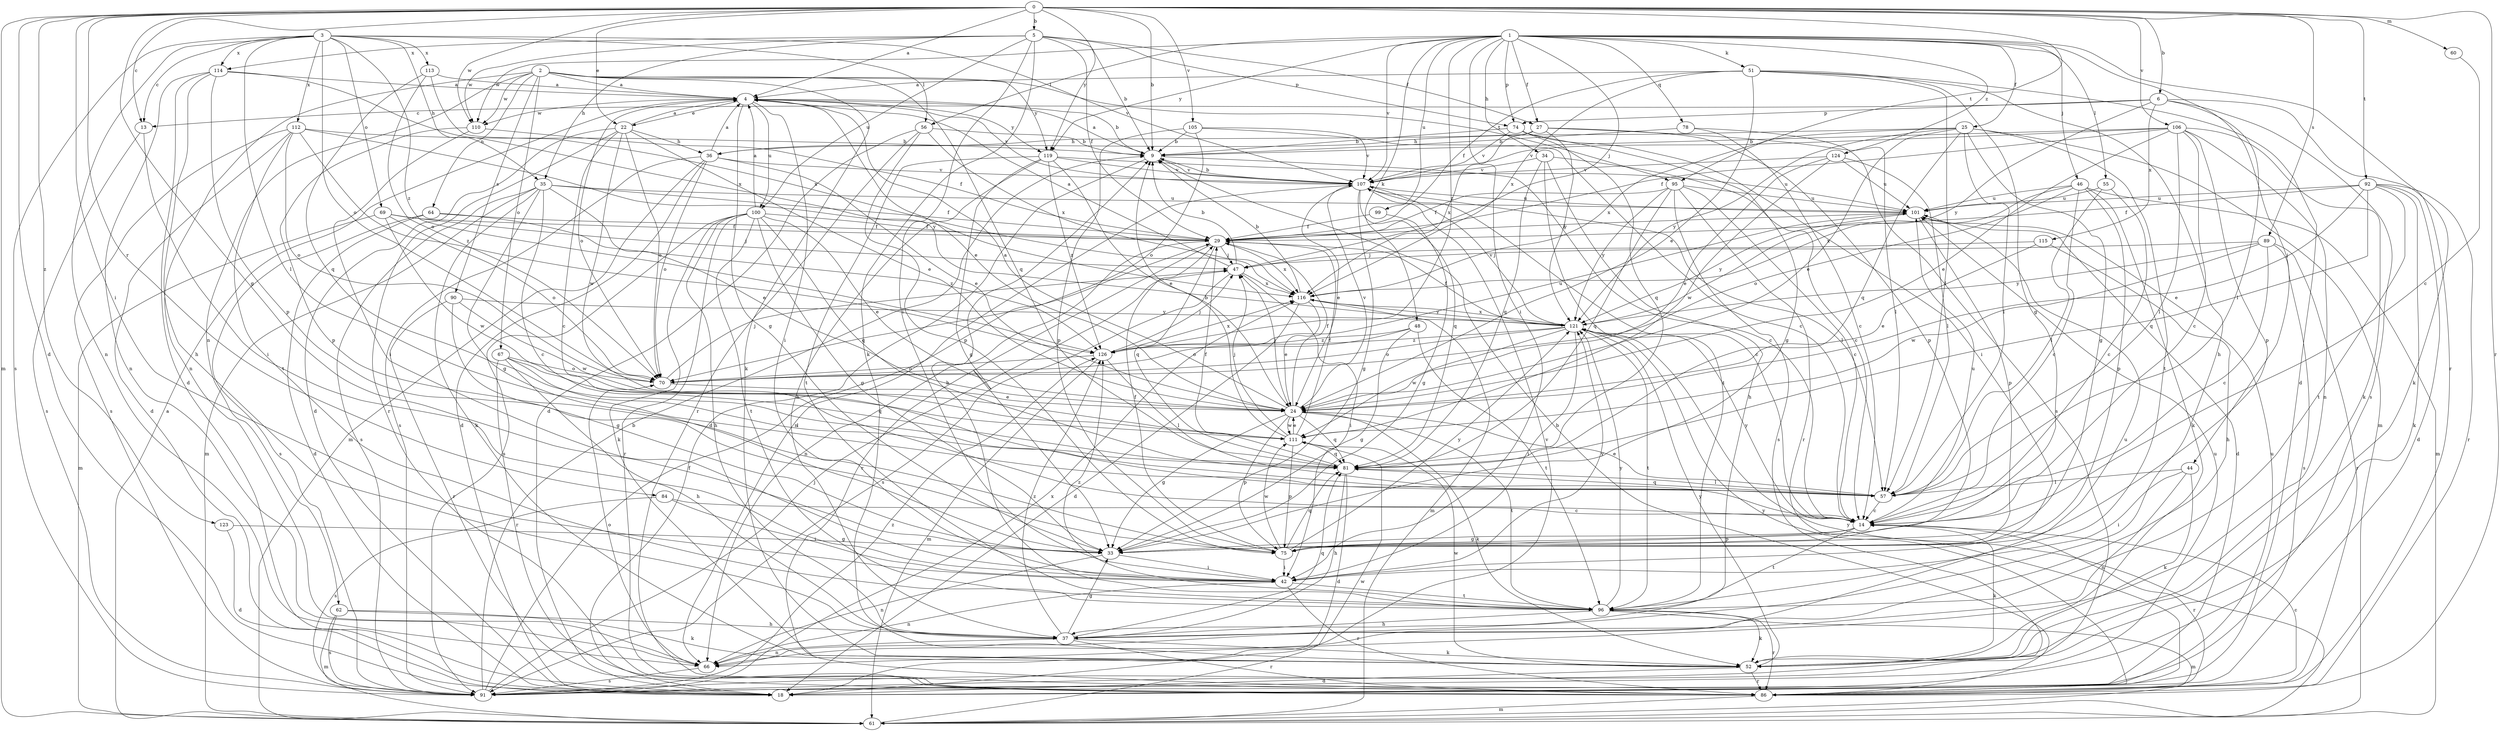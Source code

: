 strict digraph  {
0;
1;
2;
3;
4;
5;
6;
9;
13;
14;
18;
22;
24;
25;
27;
29;
33;
34;
35;
36;
37;
42;
44;
46;
47;
48;
51;
52;
55;
56;
57;
60;
61;
62;
64;
66;
67;
69;
70;
74;
75;
78;
81;
84;
86;
89;
90;
91;
92;
95;
96;
99;
100;
101;
105;
106;
107;
110;
111;
112;
113;
114;
115;
116;
119;
121;
123;
124;
126;
0 -> 4  [label=a];
0 -> 5  [label=b];
0 -> 6  [label=b];
0 -> 9  [label=b];
0 -> 13  [label=c];
0 -> 18  [label=d];
0 -> 22  [label=e];
0 -> 33  [label=g];
0 -> 42  [label=i];
0 -> 60  [label=m];
0 -> 61  [label=m];
0 -> 84  [label=r];
0 -> 86  [label=r];
0 -> 89  [label=s];
0 -> 92  [label=t];
0 -> 95  [label=t];
0 -> 105  [label=v];
0 -> 106  [label=v];
0 -> 110  [label=w];
0 -> 119  [label=y];
0 -> 123  [label=z];
1 -> 25  [label=f];
1 -> 27  [label=f];
1 -> 34  [label=h];
1 -> 42  [label=i];
1 -> 44  [label=j];
1 -> 46  [label=j];
1 -> 47  [label=j];
1 -> 48  [label=k];
1 -> 51  [label=k];
1 -> 55  [label=l];
1 -> 56  [label=l];
1 -> 74  [label=p];
1 -> 78  [label=q];
1 -> 86  [label=r];
1 -> 99  [label=u];
1 -> 107  [label=v];
1 -> 110  [label=w];
1 -> 119  [label=y];
1 -> 124  [label=z];
1 -> 126  [label=z];
2 -> 4  [label=a];
2 -> 52  [label=k];
2 -> 62  [label=n];
2 -> 64  [label=n];
2 -> 66  [label=n];
2 -> 67  [label=o];
2 -> 81  [label=q];
2 -> 90  [label=s];
2 -> 95  [label=t];
2 -> 110  [label=w];
2 -> 119  [label=y];
3 -> 13  [label=c];
3 -> 35  [label=h];
3 -> 56  [label=l];
3 -> 57  [label=l];
3 -> 66  [label=n];
3 -> 69  [label=o];
3 -> 70  [label=o];
3 -> 91  [label=s];
3 -> 107  [label=v];
3 -> 112  [label=x];
3 -> 113  [label=x];
3 -> 114  [label=x];
3 -> 126  [label=z];
4 -> 9  [label=b];
4 -> 22  [label=e];
4 -> 24  [label=e];
4 -> 33  [label=g];
4 -> 42  [label=i];
4 -> 70  [label=o];
4 -> 100  [label=u];
4 -> 107  [label=v];
4 -> 110  [label=w];
4 -> 119  [label=y];
5 -> 9  [label=b];
5 -> 27  [label=f];
5 -> 29  [label=f];
5 -> 35  [label=h];
5 -> 42  [label=i];
5 -> 52  [label=k];
5 -> 74  [label=p];
5 -> 100  [label=u];
5 -> 110  [label=w];
5 -> 114  [label=x];
6 -> 13  [label=c];
6 -> 52  [label=k];
6 -> 57  [label=l];
6 -> 74  [label=p];
6 -> 91  [label=s];
6 -> 115  [label=x];
6 -> 121  [label=y];
9 -> 4  [label=a];
9 -> 14  [label=c];
9 -> 18  [label=d];
9 -> 107  [label=v];
13 -> 42  [label=i];
13 -> 91  [label=s];
14 -> 33  [label=g];
14 -> 52  [label=k];
14 -> 75  [label=p];
14 -> 86  [label=r];
14 -> 96  [label=t];
14 -> 101  [label=u];
14 -> 121  [label=y];
18 -> 101  [label=u];
18 -> 107  [label=v];
22 -> 4  [label=a];
22 -> 14  [label=c];
22 -> 18  [label=d];
22 -> 24  [label=e];
22 -> 36  [label=h];
22 -> 70  [label=o];
22 -> 86  [label=r];
22 -> 111  [label=w];
24 -> 4  [label=a];
24 -> 29  [label=f];
24 -> 33  [label=g];
24 -> 47  [label=j];
24 -> 52  [label=k];
24 -> 75  [label=p];
24 -> 81  [label=q];
24 -> 96  [label=t];
24 -> 107  [label=v];
24 -> 111  [label=w];
25 -> 24  [label=e];
25 -> 33  [label=g];
25 -> 36  [label=h];
25 -> 57  [label=l];
25 -> 61  [label=m];
25 -> 81  [label=q];
25 -> 96  [label=t];
25 -> 116  [label=x];
25 -> 121  [label=y];
27 -> 36  [label=h];
27 -> 57  [label=l];
27 -> 75  [label=p];
27 -> 116  [label=x];
27 -> 121  [label=y];
29 -> 47  [label=j];
29 -> 66  [label=n];
29 -> 81  [label=q];
29 -> 86  [label=r];
29 -> 116  [label=x];
33 -> 42  [label=i];
33 -> 66  [label=n];
34 -> 14  [label=c];
34 -> 37  [label=h];
34 -> 81  [label=q];
34 -> 96  [label=t];
34 -> 107  [label=v];
35 -> 14  [label=c];
35 -> 24  [label=e];
35 -> 29  [label=f];
35 -> 33  [label=g];
35 -> 52  [label=k];
35 -> 61  [label=m];
35 -> 91  [label=s];
35 -> 101  [label=u];
36 -> 4  [label=a];
36 -> 18  [label=d];
36 -> 24  [label=e];
36 -> 61  [label=m];
36 -> 70  [label=o];
36 -> 91  [label=s];
36 -> 107  [label=v];
37 -> 33  [label=g];
37 -> 52  [label=k];
37 -> 66  [label=n];
37 -> 81  [label=q];
37 -> 86  [label=r];
37 -> 126  [label=z];
42 -> 66  [label=n];
42 -> 86  [label=r];
42 -> 96  [label=t];
42 -> 121  [label=y];
44 -> 42  [label=i];
44 -> 52  [label=k];
44 -> 57  [label=l];
44 -> 66  [label=n];
46 -> 14  [label=c];
46 -> 52  [label=k];
46 -> 61  [label=m];
46 -> 70  [label=o];
46 -> 75  [label=p];
46 -> 101  [label=u];
46 -> 116  [label=x];
47 -> 4  [label=a];
47 -> 9  [label=b];
47 -> 42  [label=i];
47 -> 91  [label=s];
47 -> 116  [label=x];
48 -> 33  [label=g];
48 -> 70  [label=o];
48 -> 96  [label=t];
48 -> 126  [label=z];
51 -> 4  [label=a];
51 -> 18  [label=d];
51 -> 24  [label=e];
51 -> 29  [label=f];
51 -> 33  [label=g];
51 -> 37  [label=h];
51 -> 57  [label=l];
51 -> 116  [label=x];
52 -> 18  [label=d];
52 -> 86  [label=r];
52 -> 111  [label=w];
52 -> 121  [label=y];
55 -> 14  [label=c];
55 -> 57  [label=l];
55 -> 101  [label=u];
56 -> 9  [label=b];
56 -> 18  [label=d];
56 -> 75  [label=p];
56 -> 86  [label=r];
56 -> 116  [label=x];
57 -> 14  [label=c];
57 -> 24  [label=e];
57 -> 81  [label=q];
60 -> 14  [label=c];
61 -> 4  [label=a];
61 -> 111  [label=w];
61 -> 121  [label=y];
62 -> 37  [label=h];
62 -> 52  [label=k];
62 -> 61  [label=m];
62 -> 91  [label=s];
64 -> 18  [label=d];
64 -> 29  [label=f];
64 -> 91  [label=s];
64 -> 126  [label=z];
66 -> 70  [label=o];
66 -> 91  [label=s];
66 -> 101  [label=u];
67 -> 37  [label=h];
67 -> 57  [label=l];
67 -> 70  [label=o];
67 -> 81  [label=q];
67 -> 86  [label=r];
69 -> 29  [label=f];
69 -> 47  [label=j];
69 -> 61  [label=m];
69 -> 70  [label=o];
69 -> 111  [label=w];
70 -> 24  [label=e];
70 -> 47  [label=j];
74 -> 9  [label=b];
74 -> 33  [label=g];
74 -> 42  [label=i];
74 -> 81  [label=q];
74 -> 107  [label=v];
75 -> 29  [label=f];
75 -> 42  [label=i];
75 -> 81  [label=q];
75 -> 111  [label=w];
75 -> 121  [label=y];
78 -> 9  [label=b];
78 -> 14  [label=c];
78 -> 91  [label=s];
81 -> 18  [label=d];
81 -> 29  [label=f];
81 -> 37  [label=h];
81 -> 57  [label=l];
84 -> 14  [label=c];
84 -> 42  [label=i];
84 -> 91  [label=s];
86 -> 9  [label=b];
86 -> 14  [label=c];
86 -> 61  [label=m];
86 -> 121  [label=y];
89 -> 14  [label=c];
89 -> 47  [label=j];
89 -> 86  [label=r];
89 -> 91  [label=s];
89 -> 111  [label=w];
89 -> 121  [label=y];
90 -> 33  [label=g];
90 -> 86  [label=r];
90 -> 111  [label=w];
90 -> 121  [label=y];
91 -> 9  [label=b];
91 -> 29  [label=f];
91 -> 47  [label=j];
91 -> 101  [label=u];
91 -> 116  [label=x];
91 -> 126  [label=z];
92 -> 18  [label=d];
92 -> 24  [label=e];
92 -> 29  [label=f];
92 -> 52  [label=k];
92 -> 81  [label=q];
92 -> 86  [label=r];
92 -> 96  [label=t];
92 -> 101  [label=u];
95 -> 14  [label=c];
95 -> 29  [label=f];
95 -> 81  [label=q];
95 -> 86  [label=r];
95 -> 91  [label=s];
95 -> 101  [label=u];
95 -> 121  [label=y];
96 -> 9  [label=b];
96 -> 37  [label=h];
96 -> 52  [label=k];
96 -> 61  [label=m];
96 -> 86  [label=r];
96 -> 121  [label=y];
96 -> 126  [label=z];
99 -> 29  [label=f];
99 -> 33  [label=g];
100 -> 4  [label=a];
100 -> 24  [label=e];
100 -> 29  [label=f];
100 -> 33  [label=g];
100 -> 37  [label=h];
100 -> 52  [label=k];
100 -> 81  [label=q];
100 -> 86  [label=r];
100 -> 91  [label=s];
100 -> 96  [label=t];
101 -> 18  [label=d];
101 -> 29  [label=f];
101 -> 75  [label=p];
101 -> 121  [label=y];
105 -> 9  [label=b];
105 -> 14  [label=c];
105 -> 70  [label=o];
105 -> 75  [label=p];
105 -> 107  [label=v];
106 -> 9  [label=b];
106 -> 14  [label=c];
106 -> 24  [label=e];
106 -> 29  [label=f];
106 -> 52  [label=k];
106 -> 57  [label=l];
106 -> 66  [label=n];
106 -> 75  [label=p];
106 -> 107  [label=v];
107 -> 9  [label=b];
107 -> 14  [label=c];
107 -> 24  [label=e];
107 -> 33  [label=g];
107 -> 57  [label=l];
107 -> 66  [label=n];
107 -> 81  [label=q];
107 -> 101  [label=u];
110 -> 29  [label=f];
110 -> 42  [label=i];
110 -> 75  [label=p];
111 -> 9  [label=b];
111 -> 24  [label=e];
111 -> 29  [label=f];
111 -> 47  [label=j];
111 -> 75  [label=p];
111 -> 81  [label=q];
112 -> 9  [label=b];
112 -> 18  [label=d];
112 -> 70  [label=o];
112 -> 91  [label=s];
112 -> 96  [label=t];
112 -> 121  [label=y];
112 -> 126  [label=z];
113 -> 4  [label=a];
113 -> 70  [label=o];
113 -> 81  [label=q];
113 -> 116  [label=x];
114 -> 4  [label=a];
114 -> 18  [label=d];
114 -> 37  [label=h];
114 -> 66  [label=n];
114 -> 75  [label=p];
114 -> 116  [label=x];
115 -> 24  [label=e];
115 -> 37  [label=h];
115 -> 47  [label=j];
116 -> 9  [label=b];
116 -> 18  [label=d];
116 -> 24  [label=e];
116 -> 61  [label=m];
116 -> 121  [label=y];
119 -> 24  [label=e];
119 -> 33  [label=g];
119 -> 37  [label=h];
119 -> 96  [label=t];
119 -> 101  [label=u];
119 -> 107  [label=v];
119 -> 126  [label=z];
121 -> 29  [label=f];
121 -> 42  [label=i];
121 -> 70  [label=o];
121 -> 96  [label=t];
121 -> 107  [label=v];
121 -> 111  [label=w];
121 -> 116  [label=x];
121 -> 126  [label=z];
123 -> 18  [label=d];
123 -> 33  [label=g];
124 -> 24  [label=e];
124 -> 57  [label=l];
124 -> 101  [label=u];
124 -> 107  [label=v];
124 -> 111  [label=w];
126 -> 47  [label=j];
126 -> 57  [label=l];
126 -> 61  [label=m];
126 -> 70  [label=o];
126 -> 101  [label=u];
126 -> 116  [label=x];
}

